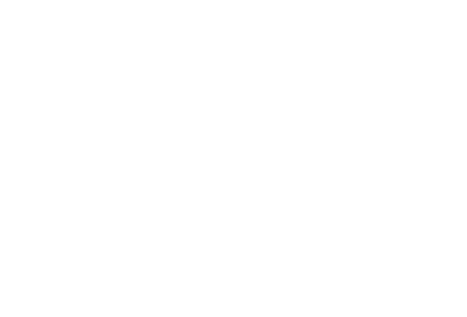 digraph {
    graph [
        bgcolor="#00000000",
        rankdir=LR,
        ];
    node [color=white, fontcolor="#FFFFFF"];
    edge [color=white];

    x1 [label="", shape=box];
    x2 [label="", shape=box];
    x3 [label="", shape=box];
    f [label="f", shape=circle];
    y [label="", shape=box];

    x1 -> f -> y;
    x2 -> f;
    x3 -> f;
}
